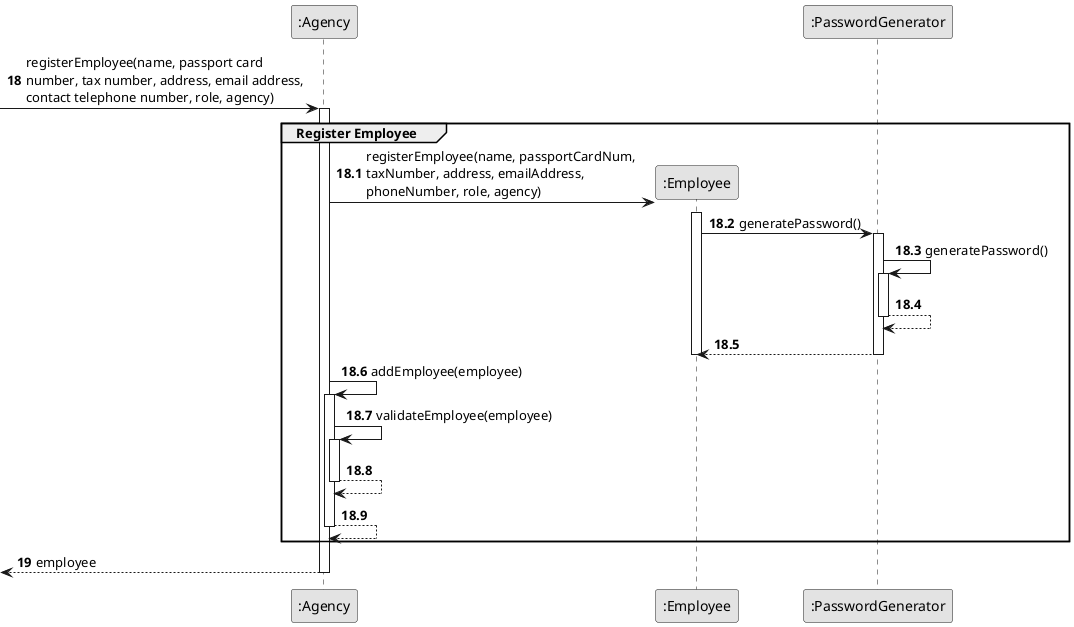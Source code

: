 @startuml
skinparam monochrome true
skinparam packageStyle rectangle
skinparam shadowing false

participant ":Agency" as STR
participant ":Employee" as EMP
participant ":PasswordGenerator" as PG

autonumber 18
-> STR : registerEmployee(name, passport card \nnumber, tax number, address, email address, \ncontact telephone number, role, agency)

autonumber 18.1
activate STR
    group Register Employee

        STR -> EMP** : registerEmployee(name, passportCardNum, \ntaxNumber, address, emailAddress, \nphoneNumber, role, agency)
        activate EMP

                                EMP -> PG : generatePassword()
                                activate PG
                                    PG -> PG : generatePassword()
                                    activate PG
                                        PG --> PG
                                    deactivate PG

                                    PG --> EMP
                                deactivate PG

                            deactivate EMP

                            STR -> STR : addEmployee(employee)
                            activate STR

                                STR -> STR : validateEmployee(employee)
                                activate STR
                                    STR --> STR
                                deactivate STR

                            STR --> STR
                            deactivate STR
    end

    autonumber 19
    <-- STR : employee
deactivate STR


@enduml